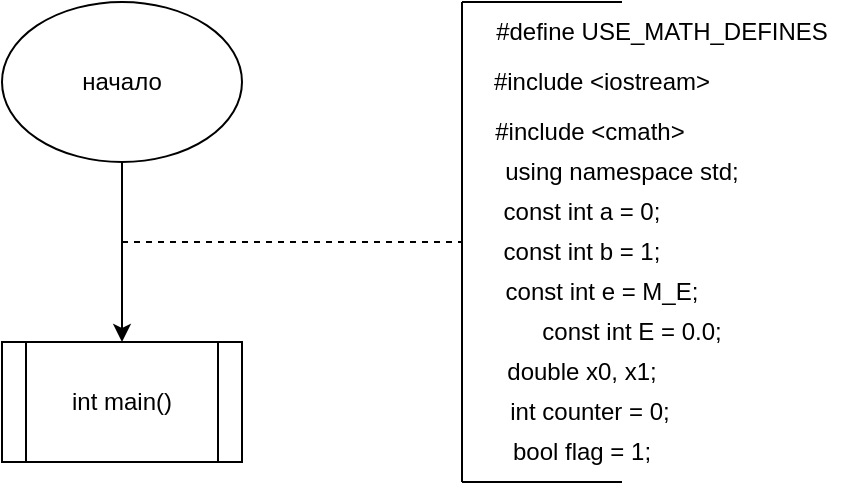 <mxfile version="25.0.3">
  <diagram name="Страница — 1" id="1yd_zWTn6jj22jxOGMPq">
    <mxGraphModel dx="878" dy="547" grid="1" gridSize="10" guides="1" tooltips="1" connect="1" arrows="1" fold="1" page="1" pageScale="1" pageWidth="291" pageHeight="413" math="0" shadow="0">
      <root>
        <mxCell id="0" />
        <mxCell id="1" parent="0" />
        <mxCell id="UkGzxbfetQTRteoGIz7C-1" value="" style="edgeStyle=orthogonalEdgeStyle;rounded=0;orthogonalLoop=1;jettySize=auto;html=1;" edge="1" parent="1" source="UkGzxbfetQTRteoGIz7C-2" target="UkGzxbfetQTRteoGIz7C-3">
          <mxGeometry relative="1" as="geometry" />
        </mxCell>
        <mxCell id="UkGzxbfetQTRteoGIz7C-2" value="&lt;div&gt;начало&lt;/div&gt;" style="ellipse;whiteSpace=wrap;html=1;" vertex="1" parent="1">
          <mxGeometry x="200" y="10" width="120" height="80" as="geometry" />
        </mxCell>
        <mxCell id="UkGzxbfetQTRteoGIz7C-3" value="int main()" style="shape=process;whiteSpace=wrap;html=1;backgroundOutline=1;" vertex="1" parent="1">
          <mxGeometry x="200" y="180" width="120" height="60" as="geometry" />
        </mxCell>
        <mxCell id="UkGzxbfetQTRteoGIz7C-4" value="" style="endArrow=none;dashed=1;html=1;rounded=0;" edge="1" parent="1">
          <mxGeometry width="50" height="50" relative="1" as="geometry">
            <mxPoint x="260" y="130" as="sourcePoint" />
            <mxPoint x="430" y="130" as="targetPoint" />
          </mxGeometry>
        </mxCell>
        <mxCell id="UkGzxbfetQTRteoGIz7C-5" value="" style="endArrow=none;html=1;rounded=0;" edge="1" parent="1">
          <mxGeometry width="50" height="50" relative="1" as="geometry">
            <mxPoint x="430" y="250" as="sourcePoint" />
            <mxPoint x="430" y="10" as="targetPoint" />
          </mxGeometry>
        </mxCell>
        <mxCell id="UkGzxbfetQTRteoGIz7C-6" value="" style="endArrow=none;html=1;rounded=0;" edge="1" parent="1">
          <mxGeometry width="50" height="50" relative="1" as="geometry">
            <mxPoint x="430" y="10" as="sourcePoint" />
            <mxPoint x="510" y="10" as="targetPoint" />
          </mxGeometry>
        </mxCell>
        <mxCell id="UkGzxbfetQTRteoGIz7C-7" value="" style="endArrow=none;html=1;rounded=0;" edge="1" parent="1">
          <mxGeometry width="50" height="50" relative="1" as="geometry">
            <mxPoint x="430" y="250" as="sourcePoint" />
            <mxPoint x="510" y="250" as="targetPoint" />
            <Array as="points">
              <mxPoint x="470" y="250" />
            </Array>
          </mxGeometry>
        </mxCell>
        <mxCell id="UkGzxbfetQTRteoGIz7C-8" value="&lt;div align=&quot;justify&quot;&gt;&lt;font face=&quot;Helvetica&quot;&gt;#definе USE_MATH_DEFINES&lt;/font&gt;&lt;/div&gt;" style="text;html=1;align=center;verticalAlign=middle;whiteSpace=wrap;rounded=0;" vertex="1" parent="1">
          <mxGeometry x="440" y="10" width="180" height="30" as="geometry" />
        </mxCell>
        <mxCell id="UkGzxbfetQTRteoGIz7C-9" value="#includе &amp;lt;iostream&amp;gt;" style="text;html=1;align=center;verticalAlign=middle;whiteSpace=wrap;rounded=0;" vertex="1" parent="1">
          <mxGeometry x="420" y="35" width="160" height="30" as="geometry" />
        </mxCell>
        <mxCell id="UkGzxbfetQTRteoGIz7C-10" value="const int a = 0;" style="text;html=1;align=center;verticalAlign=middle;whiteSpace=wrap;rounded=0;" vertex="1" parent="1">
          <mxGeometry x="430" y="100" width="120" height="30" as="geometry" />
        </mxCell>
        <mxCell id="UkGzxbfetQTRteoGIz7C-11" value="#includе &amp;lt;cmath&amp;gt;" style="text;html=1;align=center;verticalAlign=middle;whiteSpace=wrap;rounded=0;" vertex="1" parent="1">
          <mxGeometry x="414" y="60" width="160" height="30" as="geometry" />
        </mxCell>
        <mxCell id="UkGzxbfetQTRteoGIz7C-12" value="const int b = 1;" style="text;html=1;align=center;verticalAlign=middle;whiteSpace=wrap;rounded=0;" vertex="1" parent="1">
          <mxGeometry x="430" y="120" width="120" height="30" as="geometry" />
        </mxCell>
        <mxCell id="UkGzxbfetQTRteoGIz7C-14" value="const int E = 0.0;" style="text;html=1;align=center;verticalAlign=middle;whiteSpace=wrap;rounded=0;" vertex="1" parent="1">
          <mxGeometry x="450" y="160" width="130" height="30" as="geometry" />
        </mxCell>
        <mxCell id="UkGzxbfetQTRteoGIz7C-16" value="const int e = M_E;" style="text;html=1;align=center;verticalAlign=middle;whiteSpace=wrap;rounded=0;" vertex="1" parent="1">
          <mxGeometry x="440" y="140" width="120" height="30" as="geometry" />
        </mxCell>
        <mxCell id="UkGzxbfetQTRteoGIz7C-17" value="double x0, x1;" style="text;html=1;align=center;verticalAlign=middle;whiteSpace=wrap;rounded=0;" vertex="1" parent="1">
          <mxGeometry x="430" y="180" width="120" height="30" as="geometry" />
        </mxCell>
        <mxCell id="UkGzxbfetQTRteoGIz7C-18" value="bool flag = 1;" style="text;html=1;align=center;verticalAlign=middle;whiteSpace=wrap;rounded=0;" vertex="1" parent="1">
          <mxGeometry x="430" y="220" width="120" height="30" as="geometry" />
        </mxCell>
        <mxCell id="UkGzxbfetQTRteoGIz7C-19" value="int counter = 0;" style="text;html=1;align=center;verticalAlign=middle;whiteSpace=wrap;rounded=0;" vertex="1" parent="1">
          <mxGeometry x="434" y="200" width="120" height="30" as="geometry" />
        </mxCell>
        <mxCell id="UkGzxbfetQTRteoGIz7C-21" value="using namespace std;" style="text;html=1;align=center;verticalAlign=middle;whiteSpace=wrap;rounded=0;" vertex="1" parent="1">
          <mxGeometry x="420" y="80" width="180" height="30" as="geometry" />
        </mxCell>
      </root>
    </mxGraphModel>
  </diagram>
</mxfile>
